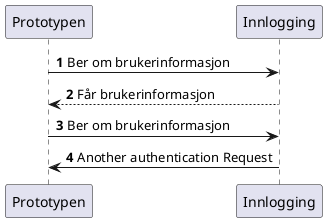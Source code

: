 @startuml
'https://plantuml.com/sequence-diagram

autonumber

Prototypen -> Innlogging: Ber om brukerinformasjon
Innlogging --> Prototypen: Får brukerinformasjon

Prototypen -> Innlogging: Ber om brukerinformasjon
Innlogging  -> Prototypen: Another authentication Request

@enduml